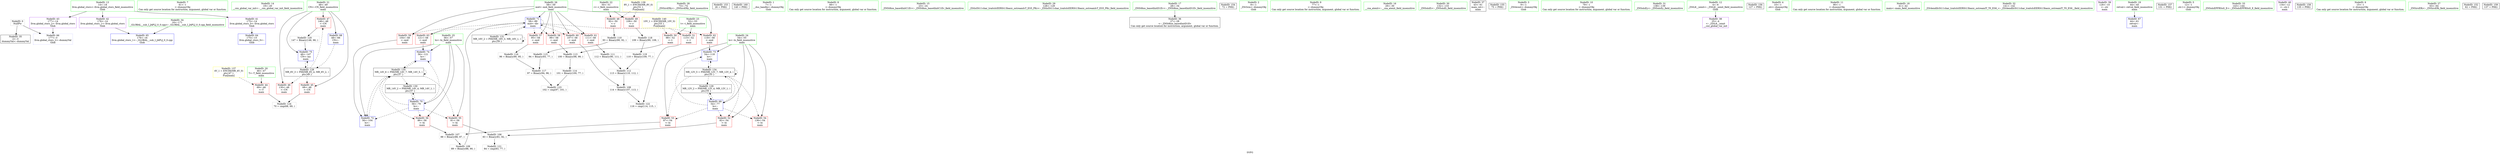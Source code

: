 digraph "SVFG" {
	label="SVFG";

	Node0x559c46b32350 [shape=record,color=grey,label="{NodeID: 0\nNullPtr}"];
	Node0x559c46b32350 -> Node0x559c46b47aa0[style=solid];
	Node0x559c46b32350 -> Node0x559c46b4a540[style=solid];
	Node0x559c46b32520 [shape=record,color=green,label="{NodeID: 7\n61\<--1\n\<--dummyObj\nCan only get source location for instruction, argument, global var or function.}"];
	Node0x559c46b468d0 [shape=record,color=green,label="{NodeID: 14\n19\<--20\n__cxx_global_var_init\<--__cxx_global_var_init_field_insensitive\n}"];
	Node0x559c46b46dc0 [shape=record,color=green,label="{NodeID: 21\n48\<--49\nCN\<--CN_field_insensitive\nmain\n}"];
	Node0x559c46b46dc0 -> Node0x559c46b483b0[style=solid];
	Node0x559c46b46dc0 -> Node0x559c46b48480[style=solid];
	Node0x559c46b46dc0 -> Node0x559c46b48550[style=solid];
	Node0x559c46b46dc0 -> Node0x559c46b4a710[style=solid];
	Node0x559c46b46dc0 -> Node0x559c46b4acc0[style=solid];
	Node0x559c46b4d320 [shape=record,color=grey,label="{NodeID: 111\n112 = Binary(90, 111, )\n}"];
	Node0x559c46b4d320 -> Node0x559c46b4d4a0[style=solid];
	Node0x559c46b473a0 [shape=record,color=green,label="{NodeID: 28\n73\<--74\n_ZNSirsERy\<--_ZNSirsERy_field_insensitive\n}"];
	Node0x559c46b4dda0 [shape=record,color=grey,label="{NodeID: 118\n109 = Binary(90, 108, )\n}"];
	Node0x559c46b4dda0 -> Node0x559c46b4df20[style=solid];
	Node0x559c46b47aa0 [shape=record,color=black,label="{NodeID: 35\n2\<--3\ndummyVal\<--dummyVal\n}"];
	Node0x559c46b480e0 [shape=record,color=purple,label="{NodeID: 42\n176\<--14\nllvm.global_ctors_1\<--llvm.global_ctors\nGlob }"];
	Node0x559c46b480e0 -> Node0x559c46b4a440[style=solid];
	Node0x559c46b49710 [shape=record,color=red,label="{NodeID: 49\n108\<--50\n\<--r\nmain\n}"];
	Node0x559c46b49710 -> Node0x559c46b4dda0[style=solid];
	Node0x559c46b565a0 [shape=record,color=yellow,style=double,label="{NodeID: 139\n8V_1 = ENCHI(MR_8V_0)\npts\{51 \}\nFun[main]}"];
	Node0x559c46b565a0 -> Node0x559c46b49640[style=dashed];
	Node0x559c46b565a0 -> Node0x559c46b49710[style=dashed];
	Node0x559c46b49cc0 [shape=record,color=red,label="{NodeID: 56\n86\<--56\n\<--hi\nmain\n}"];
	Node0x559c46b49cc0 -> Node0x559c46b4cda0[style=solid];
	Node0x559c46b4a270 [shape=record,color=red,label="{NodeID: 63\n121\<--58\n\<--mid\nmain\n}"];
	Node0x559c46b4a270 -> Node0x559c46b4abf0[style=solid];
	Node0x559c46b5c230 [shape=record,color=black,label="{NodeID: 153\n26 = PHI()\n}"];
	Node0x559c46b4a8b0 [shape=record,color=blue,label="{NodeID: 70\n56\<--79\nhi\<--\nmain\n}"];
	Node0x559c46b4a8b0 -> Node0x559c46b49bf0[style=dashed];
	Node0x559c46b4a8b0 -> Node0x559c46b49cc0[style=dashed];
	Node0x559c46b4a8b0 -> Node0x559c46b4aa50[style=dashed];
	Node0x559c46b4a8b0 -> Node0x559c46b4abf0[style=dashed];
	Node0x559c46b4a8b0 -> Node0x559c46b53ac0[style=dashed];
	Node0x559c46b4a8b0 -> Node0x559c46b553c0[style=dashed];
	Node0x559c46b5d490 [shape=record,color=black,label="{NodeID: 160\n140 = PHI()\n}"];
	Node0x559c46b31460 [shape=record,color=green,label="{NodeID: 1\n7\<--1\n__dso_handle\<--dummyObj\nGlob }"];
	Node0x559c46b325b0 [shape=record,color=green,label="{NodeID: 8\n66\<--1\n\<--dummyObj\nCan only get source location for instruction, argument, global var or function.}"];
	Node0x559c46b46960 [shape=record,color=green,label="{NodeID: 15\n23\<--24\n_ZNSt8ios_base4InitC1Ev\<--_ZNSt8ios_base4InitC1Ev_field_insensitive\n}"];
	Node0x559c46b46e90 [shape=record,color=green,label="{NodeID: 22\n50\<--51\nr\<--r_field_insensitive\nmain\n}"];
	Node0x559c46b46e90 -> Node0x559c46b49640[style=solid];
	Node0x559c46b46e90 -> Node0x559c46b49710[style=solid];
	Node0x559c46b4d4a0 [shape=record,color=grey,label="{NodeID: 112\n113 = Binary(110, 112, )\n}"];
	Node0x559c46b4d4a0 -> Node0x559c46b4cea0[style=solid];
	Node0x559c46b474a0 [shape=record,color=green,label="{NodeID: 29\n128\<--129\n_ZStlsISt11char_traitsIcEERSt13basic_ostreamIcT_ES5_PKc\<--_ZStlsISt11char_traitsIcEERSt13basic_ostreamIcT_ES5_PKc_field_insensitive\n}"];
	Node0x559c46b4df20 [shape=record,color=grey,label="{NodeID: 119\n110 = Binary(109, 77, )\n}"];
	Node0x559c46b4df20 -> Node0x559c46b4d4a0[style=solid];
	Node0x559c46b47ba0 [shape=record,color=black,label="{NodeID: 36\n27\<--28\n\<--_ZNSt8ios_base4InitD1Ev\nCan only get source location for instruction, argument, global var or function.}"];
	Node0x559c46b481e0 [shape=record,color=purple,label="{NodeID: 43\n177\<--14\nllvm.global_ctors_2\<--llvm.global_ctors\nGlob }"];
	Node0x559c46b481e0 -> Node0x559c46b4a540[style=solid];
	Node0x559c46b497e0 [shape=record,color=red,label="{NodeID: 50\n98\<--52\n\<--t\nmain\n}"];
	Node0x559c46b497e0 -> Node0x559c46b4d620[style=solid];
	Node0x559c46b56680 [shape=record,color=yellow,style=double,label="{NodeID: 140\n10V_1 = ENCHI(MR_10V_0)\npts\{53 \}\nFun[main]}"];
	Node0x559c46b56680 -> Node0x559c46b497e0[style=dashed];
	Node0x559c46b56680 -> Node0x559c46b498b0[style=dashed];
	Node0x559c46b49d90 [shape=record,color=red,label="{NodeID: 57\n95\<--58\n\<--mid\nmain\n}"];
	Node0x559c46b49d90 -> Node0x559c46b4daa0[style=solid];
	Node0x559c46b4a340 [shape=record,color=blue,label="{NodeID: 64\n175\<--15\nllvm.global_ctors_0\<--\nGlob }"];
	Node0x559c46b5c330 [shape=record,color=black,label="{NodeID: 154\n72 = PHI()\n}"];
	Node0x559c46b4a980 [shape=record,color=blue,label="{NodeID: 71\n58\<--89\nmid\<--div\nmain\n}"];
	Node0x559c46b4a980 -> Node0x559c46b49d90[style=dashed];
	Node0x559c46b4a980 -> Node0x559c46b49e60[style=dashed];
	Node0x559c46b4a980 -> Node0x559c46b49f30[style=dashed];
	Node0x559c46b4a980 -> Node0x559c46b4a000[style=dashed];
	Node0x559c46b4a980 -> Node0x559c46b4a0d0[style=dashed];
	Node0x559c46b4a980 -> Node0x559c46b4a1a0[style=dashed];
	Node0x559c46b4a980 -> Node0x559c46b4a270[style=dashed];
	Node0x559c46b4a980 -> Node0x559c46b4a980[style=dashed];
	Node0x559c46b4a980 -> Node0x559c46b53fc0[style=dashed];
	Node0x559c46b327d0 [shape=record,color=green,label="{NodeID: 2\n8\<--1\n_ZSt3cin\<--dummyObj\nGlob }"];
	Node0x559c46b32dc0 [shape=record,color=green,label="{NodeID: 9\n77\<--1\n\<--dummyObj\nCan only get source location for instruction, argument, global var or function.}"];
	Node0x559c46b469f0 [shape=record,color=green,label="{NodeID: 16\n29\<--30\n__cxa_atexit\<--__cxa_atexit_field_insensitive\n}"];
	Node0x559c46b48c30 [shape=record,color=grey,label="{NodeID: 106\n83 = Binary(81, 82, )\n}"];
	Node0x559c46b48c30 -> Node0x559c46b4e220[style=solid];
	Node0x559c46b46f60 [shape=record,color=green,label="{NodeID: 23\n52\<--53\nt\<--t_field_insensitive\nmain\n}"];
	Node0x559c46b46f60 -> Node0x559c46b497e0[style=solid];
	Node0x559c46b46f60 -> Node0x559c46b498b0[style=solid];
	Node0x559c46b4d620 [shape=record,color=grey,label="{NodeID: 113\n100 = Binary(98, 99, )\n}"];
	Node0x559c46b4d620 -> Node0x559c46b4d7a0[style=solid];
	Node0x559c46b475a0 [shape=record,color=green,label="{NodeID: 30\n132\<--133\n_ZNSolsEi\<--_ZNSolsEi_field_insensitive\n}"];
	Node0x559c46b4e0a0 [shape=record,color=grey,label="{NodeID: 120\n147 = Binary(146, 66, )\n}"];
	Node0x559c46b4e0a0 -> Node0x559c46b4acc0[style=solid];
	Node0x559c46b47ca0 [shape=record,color=black,label="{NodeID: 37\n43\<--61\nmain_ret\<--\nmain\n}"];
	Node0x559c46b482e0 [shape=record,color=red,label="{NodeID: 44\n69\<--46\n\<--T\nmain\n}"];
	Node0x559c46b482e0 -> Node0x559c46b4e6a0[style=solid];
	Node0x559c46b54ec0 [shape=record,color=black,label="{NodeID: 134\nMR_12V_5 = PHI(MR_12V_7, MR_12V_4, )\npts\{55 \}\n}"];
	Node0x559c46b54ec0 -> Node0x559c46b49980[style=dashed];
	Node0x559c46b54ec0 -> Node0x559c46b49a50[style=dashed];
	Node0x559c46b54ec0 -> Node0x559c46b49b20[style=dashed];
	Node0x559c46b54ec0 -> Node0x559c46b4ab20[style=dashed];
	Node0x559c46b54ec0 -> Node0x559c46b535c0[style=dashed];
	Node0x559c46b54ec0 -> Node0x559c46b54ec0[style=dashed];
	Node0x559c46b498b0 [shape=record,color=red,label="{NodeID: 51\n115\<--52\n\<--t\nmain\n}"];
	Node0x559c46b498b0 -> Node0x559c46b4e3a0[style=solid];
	Node0x559c46b49e60 [shape=record,color=red,label="{NodeID: 58\n99\<--58\n\<--mid\nmain\n}"];
	Node0x559c46b49e60 -> Node0x559c46b4d620[style=solid];
	Node0x559c46b4a440 [shape=record,color=blue,label="{NodeID: 65\n176\<--16\nllvm.global_ctors_1\<--_GLOBAL__sub_I_JAPLJ_0_0.cpp\nGlob }"];
	Node0x559c46b5c490 [shape=record,color=black,label="{NodeID: 155\n75 = PHI()\n}"];
	Node0x559c46b4aa50 [shape=record,color=blue,label="{NodeID: 72\n56\<--104\nhi\<--\nmain\n}"];
	Node0x559c46b4aa50 -> Node0x559c46b553c0[style=dashed];
	Node0x559c46b326a0 [shape=record,color=green,label="{NodeID: 3\n9\<--1\n_ZSt4cout\<--dummyObj\nGlob }"];
	Node0x559c46b32e90 [shape=record,color=green,label="{NodeID: 10\n79\<--1\n\<--dummyObj\nCan only get source location for instruction, argument, global var or function.}"];
	Node0x559c46b46a80 [shape=record,color=green,label="{NodeID: 17\n28\<--34\n_ZNSt8ios_base4InitD1Ev\<--_ZNSt8ios_base4InitD1Ev_field_insensitive\n}"];
	Node0x559c46b46a80 -> Node0x559c46b47ba0[style=solid];
	Node0x559c46b4cda0 [shape=record,color=grey,label="{NodeID: 107\n88 = Binary(86, 87, )\n}"];
	Node0x559c46b4cda0 -> Node0x559c46b4d020[style=solid];
	Node0x559c46b47030 [shape=record,color=green,label="{NodeID: 24\n54\<--55\nlo\<--lo_field_insensitive\nmain\n}"];
	Node0x559c46b47030 -> Node0x559c46b49980[style=solid];
	Node0x559c46b47030 -> Node0x559c46b49a50[style=solid];
	Node0x559c46b47030 -> Node0x559c46b49b20[style=solid];
	Node0x559c46b47030 -> Node0x559c46b4a7e0[style=solid];
	Node0x559c46b47030 -> Node0x559c46b4ab20[style=solid];
	Node0x559c46b4d7a0 [shape=record,color=grey,label="{NodeID: 114\n101 = Binary(100, 77, )\n}"];
	Node0x559c46b4d7a0 -> Node0x559c46b4e520[style=solid];
	Node0x559c46b476a0 [shape=record,color=green,label="{NodeID: 31\n138\<--139\n_ZNSolsEy\<--_ZNSolsEy_field_insensitive\n}"];
	Node0x559c46b4e220 [shape=record,color=grey,label="{NodeID: 121\n84 = cmp(83, 77, )\n}"];
	Node0x559c46b47d70 [shape=record,color=purple,label="{NodeID: 38\n25\<--4\n\<--_ZStL8__ioinit\n__cxx_global_var_init\n}"];
	Node0x559c46b530c0 [shape=record,color=black,label="{NodeID: 128\nMR_6V_3 = PHI(MR_6V_4, MR_6V_2, )\npts\{49 \}\n}"];
	Node0x559c46b530c0 -> Node0x559c46b483b0[style=dashed];
	Node0x559c46b530c0 -> Node0x559c46b48480[style=dashed];
	Node0x559c46b530c0 -> Node0x559c46b48550[style=dashed];
	Node0x559c46b530c0 -> Node0x559c46b4acc0[style=dashed];
	Node0x559c46b483b0 [shape=record,color=red,label="{NodeID: 45\n68\<--48\n\<--CN\nmain\n}"];
	Node0x559c46b483b0 -> Node0x559c46b4e6a0[style=solid];
	Node0x559c46b553c0 [shape=record,color=black,label="{NodeID: 135\nMR_14V_6 = PHI(MR_14V_7, MR_14V_5, )\npts\{57 \}\n}"];
	Node0x559c46b553c0 -> Node0x559c46b49bf0[style=dashed];
	Node0x559c46b553c0 -> Node0x559c46b49cc0[style=dashed];
	Node0x559c46b553c0 -> Node0x559c46b4aa50[style=dashed];
	Node0x559c46b553c0 -> Node0x559c46b4abf0[style=dashed];
	Node0x559c46b553c0 -> Node0x559c46b53ac0[style=dashed];
	Node0x559c46b553c0 -> Node0x559c46b553c0[style=dashed];
	Node0x559c46b49980 [shape=record,color=red,label="{NodeID: 52\n82\<--54\n\<--lo\nmain\n}"];
	Node0x559c46b49980 -> Node0x559c46b48c30[style=solid];
	Node0x559c46b49f30 [shape=record,color=red,label="{NodeID: 59\n104\<--58\n\<--mid\nmain\n}"];
	Node0x559c46b49f30 -> Node0x559c46b4aa50[style=solid];
	Node0x559c46b4a540 [shape=record,color=blue, style = dotted,label="{NodeID: 66\n177\<--3\nllvm.global_ctors_2\<--dummyVal\nGlob }"];
	Node0x559c46b5c560 [shape=record,color=black,label="{NodeID: 156\n127 = PHI()\n}"];
	Node0x559c46b4ab20 [shape=record,color=blue,label="{NodeID: 73\n54\<--118\nlo\<--\nmain\n}"];
	Node0x559c46b4ab20 -> Node0x559c46b54ec0[style=dashed];
	Node0x559c46b32c70 [shape=record,color=green,label="{NodeID: 4\n10\<--1\n.str\<--dummyObj\nGlob }"];
	Node0x559c46b45e90 [shape=record,color=green,label="{NodeID: 11\n90\<--1\n\<--dummyObj\nCan only get source location for instruction, argument, global var or function.}"];
	Node0x559c46b46b50 [shape=record,color=green,label="{NodeID: 18\n41\<--42\nmain\<--main_field_insensitive\n}"];
	Node0x559c46b4cea0 [shape=record,color=grey,label="{NodeID: 108\n114 = Binary(107, 113, )\n}"];
	Node0x559c46b4cea0 -> Node0x559c46b4e3a0[style=solid];
	Node0x559c46b47100 [shape=record,color=green,label="{NodeID: 25\n56\<--57\nhi\<--hi_field_insensitive\nmain\n}"];
	Node0x559c46b47100 -> Node0x559c46b49bf0[style=solid];
	Node0x559c46b47100 -> Node0x559c46b49cc0[style=solid];
	Node0x559c46b47100 -> Node0x559c46b4a8b0[style=solid];
	Node0x559c46b47100 -> Node0x559c46b4aa50[style=solid];
	Node0x559c46b47100 -> Node0x559c46b4abf0[style=solid];
	Node0x559c46b4d920 [shape=record,color=grey,label="{NodeID: 115\n94 = Binary(93, 77, )\n}"];
	Node0x559c46b4d920 -> Node0x559c46b4dc20[style=solid];
	Node0x559c46b477a0 [shape=record,color=green,label="{NodeID: 32\n141\<--142\n_ZSt4endlIcSt11char_traitsIcEERSt13basic_ostreamIT_T0_ES6_\<--_ZSt4endlIcSt11char_traitsIcEERSt13basic_ostreamIT_T0_ES6__field_insensitive\n}"];
	Node0x559c46b4e3a0 [shape=record,color=grey,label="{NodeID: 122\n116 = cmp(114, 115, )\n}"];
	Node0x559c46b47e40 [shape=record,color=purple,label="{NodeID: 39\n126\<--10\n\<--.str\nmain\n}"];
	Node0x559c46b535c0 [shape=record,color=black,label="{NodeID: 129\nMR_12V_2 = PHI(MR_12V_4, MR_12V_1, )\npts\{55 \}\n}"];
	Node0x559c46b535c0 -> Node0x559c46b4a7e0[style=dashed];
	Node0x559c46b48480 [shape=record,color=red,label="{NodeID: 46\n130\<--48\n\<--CN\nmain\n}"];
	Node0x559c46b49a50 [shape=record,color=red,label="{NodeID: 53\n87\<--54\n\<--lo\nmain\n}"];
	Node0x559c46b49a50 -> Node0x559c46b4cda0[style=solid];
	Node0x559c46b4a000 [shape=record,color=red,label="{NodeID: 60\n107\<--58\n\<--mid\nmain\n}"];
	Node0x559c46b4a000 -> Node0x559c46b4cea0[style=solid];
	Node0x559c46b4a640 [shape=record,color=blue,label="{NodeID: 67\n44\<--61\nretval\<--\nmain\n}"];
	Node0x559c46b5c690 [shape=record,color=black,label="{NodeID: 157\n131 = PHI()\n}"];
	Node0x559c46b4abf0 [shape=record,color=blue,label="{NodeID: 74\n56\<--121\nhi\<--\nmain\n}"];
	Node0x559c46b4abf0 -> Node0x559c46b553c0[style=dashed];
	Node0x559c46b32a60 [shape=record,color=green,label="{NodeID: 5\n12\<--1\n.str.1\<--dummyObj\nGlob }"];
	Node0x559c46b45f60 [shape=record,color=green,label="{NodeID: 12\n4\<--6\n_ZStL8__ioinit\<--_ZStL8__ioinit_field_insensitive\nGlob }"];
	Node0x559c46b45f60 -> Node0x559c46b47d70[style=solid];
	Node0x559c46b46c20 [shape=record,color=green,label="{NodeID: 19\n44\<--45\nretval\<--retval_field_insensitive\nmain\n}"];
	Node0x559c46b46c20 -> Node0x559c46b4a640[style=solid];
	Node0x559c46b4d020 [shape=record,color=grey,label="{NodeID: 109\n89 = Binary(88, 90, )\n}"];
	Node0x559c46b4d020 -> Node0x559c46b4a980[style=solid];
	Node0x559c46b471d0 [shape=record,color=green,label="{NodeID: 26\n58\<--59\nmid\<--mid_field_insensitive\nmain\n}"];
	Node0x559c46b471d0 -> Node0x559c46b49d90[style=solid];
	Node0x559c46b471d0 -> Node0x559c46b49e60[style=solid];
	Node0x559c46b471d0 -> Node0x559c46b49f30[style=solid];
	Node0x559c46b471d0 -> Node0x559c46b4a000[style=solid];
	Node0x559c46b471d0 -> Node0x559c46b4a0d0[style=solid];
	Node0x559c46b471d0 -> Node0x559c46b4a1a0[style=solid];
	Node0x559c46b471d0 -> Node0x559c46b4a270[style=solid];
	Node0x559c46b471d0 -> Node0x559c46b4a980[style=solid];
	Node0x559c46b4daa0 [shape=record,color=grey,label="{NodeID: 116\n96 = Binary(90, 95, )\n}"];
	Node0x559c46b4daa0 -> Node0x559c46b4dc20[style=solid];
	Node0x559c46b478a0 [shape=record,color=green,label="{NodeID: 33\n143\<--144\n_ZNSolsEPFRSoS_E\<--_ZNSolsEPFRSoS_E_field_insensitive\n}"];
	Node0x559c46b4e520 [shape=record,color=grey,label="{NodeID: 123\n102 = cmp(97, 101, )\n}"];
	Node0x559c46b47f10 [shape=record,color=purple,label="{NodeID: 40\n134\<--12\n\<--.str.1\nmain\n}"];
	Node0x559c46b53ac0 [shape=record,color=black,label="{NodeID: 130\nMR_14V_2 = PHI(MR_14V_4, MR_14V_1, )\npts\{57 \}\n}"];
	Node0x559c46b53ac0 -> Node0x559c46b4a8b0[style=dashed];
	Node0x559c46b48550 [shape=record,color=red,label="{NodeID: 47\n146\<--48\n\<--CN\nmain\n}"];
	Node0x559c46b48550 -> Node0x559c46b4e0a0[style=solid];
	Node0x559c46b563e0 [shape=record,color=yellow,style=double,label="{NodeID: 137\n4V_1 = ENCHI(MR_4V_0)\npts\{47 \}\nFun[main]}"];
	Node0x559c46b563e0 -> Node0x559c46b482e0[style=dashed];
	Node0x559c46b49b20 [shape=record,color=red,label="{NodeID: 54\n136\<--54\n\<--lo\nmain\n}"];
	Node0x559c46b4a0d0 [shape=record,color=red,label="{NodeID: 61\n111\<--58\n\<--mid\nmain\n}"];
	Node0x559c46b4a0d0 -> Node0x559c46b4d320[style=solid];
	Node0x559c46b4a710 [shape=record,color=blue,label="{NodeID: 68\n48\<--66\nCN\<--\nmain\n}"];
	Node0x559c46b4a710 -> Node0x559c46b530c0[style=dashed];
	Node0x559c46b5c790 [shape=record,color=black,label="{NodeID: 158\n135 = PHI()\n}"];
	Node0x559c46b4acc0 [shape=record,color=blue,label="{NodeID: 75\n48\<--147\nCN\<--inc\nmain\n}"];
	Node0x559c46b4acc0 -> Node0x559c46b530c0[style=dashed];
	Node0x559c46b32af0 [shape=record,color=green,label="{NodeID: 6\n15\<--1\n\<--dummyObj\nCan only get source location for instruction, argument, global var or function.}"];
	Node0x559c46b46840 [shape=record,color=green,label="{NodeID: 13\n14\<--18\nllvm.global_ctors\<--llvm.global_ctors_field_insensitive\nGlob }"];
	Node0x559c46b46840 -> Node0x559c46b47fe0[style=solid];
	Node0x559c46b46840 -> Node0x559c46b480e0[style=solid];
	Node0x559c46b46840 -> Node0x559c46b481e0[style=solid];
	Node0x559c46b46cf0 [shape=record,color=green,label="{NodeID: 20\n46\<--47\nT\<--T_field_insensitive\nmain\n}"];
	Node0x559c46b46cf0 -> Node0x559c46b482e0[style=solid];
	Node0x559c46b4d1a0 [shape=record,color=grey,label="{NodeID: 110\n93 = Binary(90, 92, )\n}"];
	Node0x559c46b4d1a0 -> Node0x559c46b4d920[style=solid];
	Node0x559c46b472a0 [shape=record,color=green,label="{NodeID: 27\n63\<--64\n_ZNSirsERi\<--_ZNSirsERi_field_insensitive\n}"];
	Node0x559c46b4dc20 [shape=record,color=grey,label="{NodeID: 117\n97 = Binary(94, 96, )\n}"];
	Node0x559c46b4dc20 -> Node0x559c46b4e520[style=solid];
	Node0x559c46b479a0 [shape=record,color=green,label="{NodeID: 34\n16\<--171\n_GLOBAL__sub_I_JAPLJ_0_0.cpp\<--_GLOBAL__sub_I_JAPLJ_0_0.cpp_field_insensitive\n}"];
	Node0x559c46b479a0 -> Node0x559c46b4a440[style=solid];
	Node0x559c46b4e6a0 [shape=record,color=grey,label="{NodeID: 124\n70 = cmp(68, 69, )\n}"];
	Node0x559c46b47fe0 [shape=record,color=purple,label="{NodeID: 41\n175\<--14\nllvm.global_ctors_0\<--llvm.global_ctors\nGlob }"];
	Node0x559c46b47fe0 -> Node0x559c46b4a340[style=solid];
	Node0x559c46b53fc0 [shape=record,color=black,label="{NodeID: 131\nMR_16V_2 = PHI(MR_16V_3, MR_16V_1, )\npts\{59 \}\n}"];
	Node0x559c46b53fc0 -> Node0x559c46b4a980[style=dashed];
	Node0x559c46b53fc0 -> Node0x559c46b53fc0[style=dashed];
	Node0x559c46b49640 [shape=record,color=red,label="{NodeID: 48\n92\<--50\n\<--r\nmain\n}"];
	Node0x559c46b49640 -> Node0x559c46b4d1a0[style=solid];
	Node0x559c46b49bf0 [shape=record,color=red,label="{NodeID: 55\n81\<--56\n\<--hi\nmain\n}"];
	Node0x559c46b49bf0 -> Node0x559c46b48c30[style=solid];
	Node0x559c46b4a1a0 [shape=record,color=red,label="{NodeID: 62\n118\<--58\n\<--mid\nmain\n}"];
	Node0x559c46b4a1a0 -> Node0x559c46b4ab20[style=solid];
	Node0x559c4699c6b0 [shape=record,color=black,label="{NodeID: 152\n62 = PHI()\n}"];
	Node0x559c46b4a7e0 [shape=record,color=blue,label="{NodeID: 69\n54\<--77\nlo\<--\nmain\n}"];
	Node0x559c46b4a7e0 -> Node0x559c46b49980[style=dashed];
	Node0x559c46b4a7e0 -> Node0x559c46b49a50[style=dashed];
	Node0x559c46b4a7e0 -> Node0x559c46b49b20[style=dashed];
	Node0x559c46b4a7e0 -> Node0x559c46b4ab20[style=dashed];
	Node0x559c46b4a7e0 -> Node0x559c46b535c0[style=dashed];
	Node0x559c46b4a7e0 -> Node0x559c46b54ec0[style=dashed];
	Node0x559c46b5c890 [shape=record,color=black,label="{NodeID: 159\n137 = PHI()\n}"];
}
